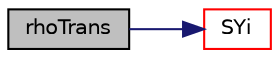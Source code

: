 digraph "rhoTrans"
{
  bgcolor="transparent";
  edge [fontname="Helvetica",fontsize="10",labelfontname="Helvetica",labelfontsize="10"];
  node [fontname="Helvetica",fontsize="10",shape=record];
  rankdir="LR";
  Node1 [label="rhoTrans",height=0.2,width=0.4,color="black", fillcolor="grey75", style="filled", fontcolor="black"];
  Node1 -> Node2 [color="midnightblue",fontsize="10",style="solid",fontname="Helvetica"];
  Node2 [label="SYi",height=0.2,width=0.4,color="red",URL="$a02125.html#a37c32a19a71662c1a3e7777e54a1db28",tooltip="Return mass source term for specie i - specie eqn. "];
}
